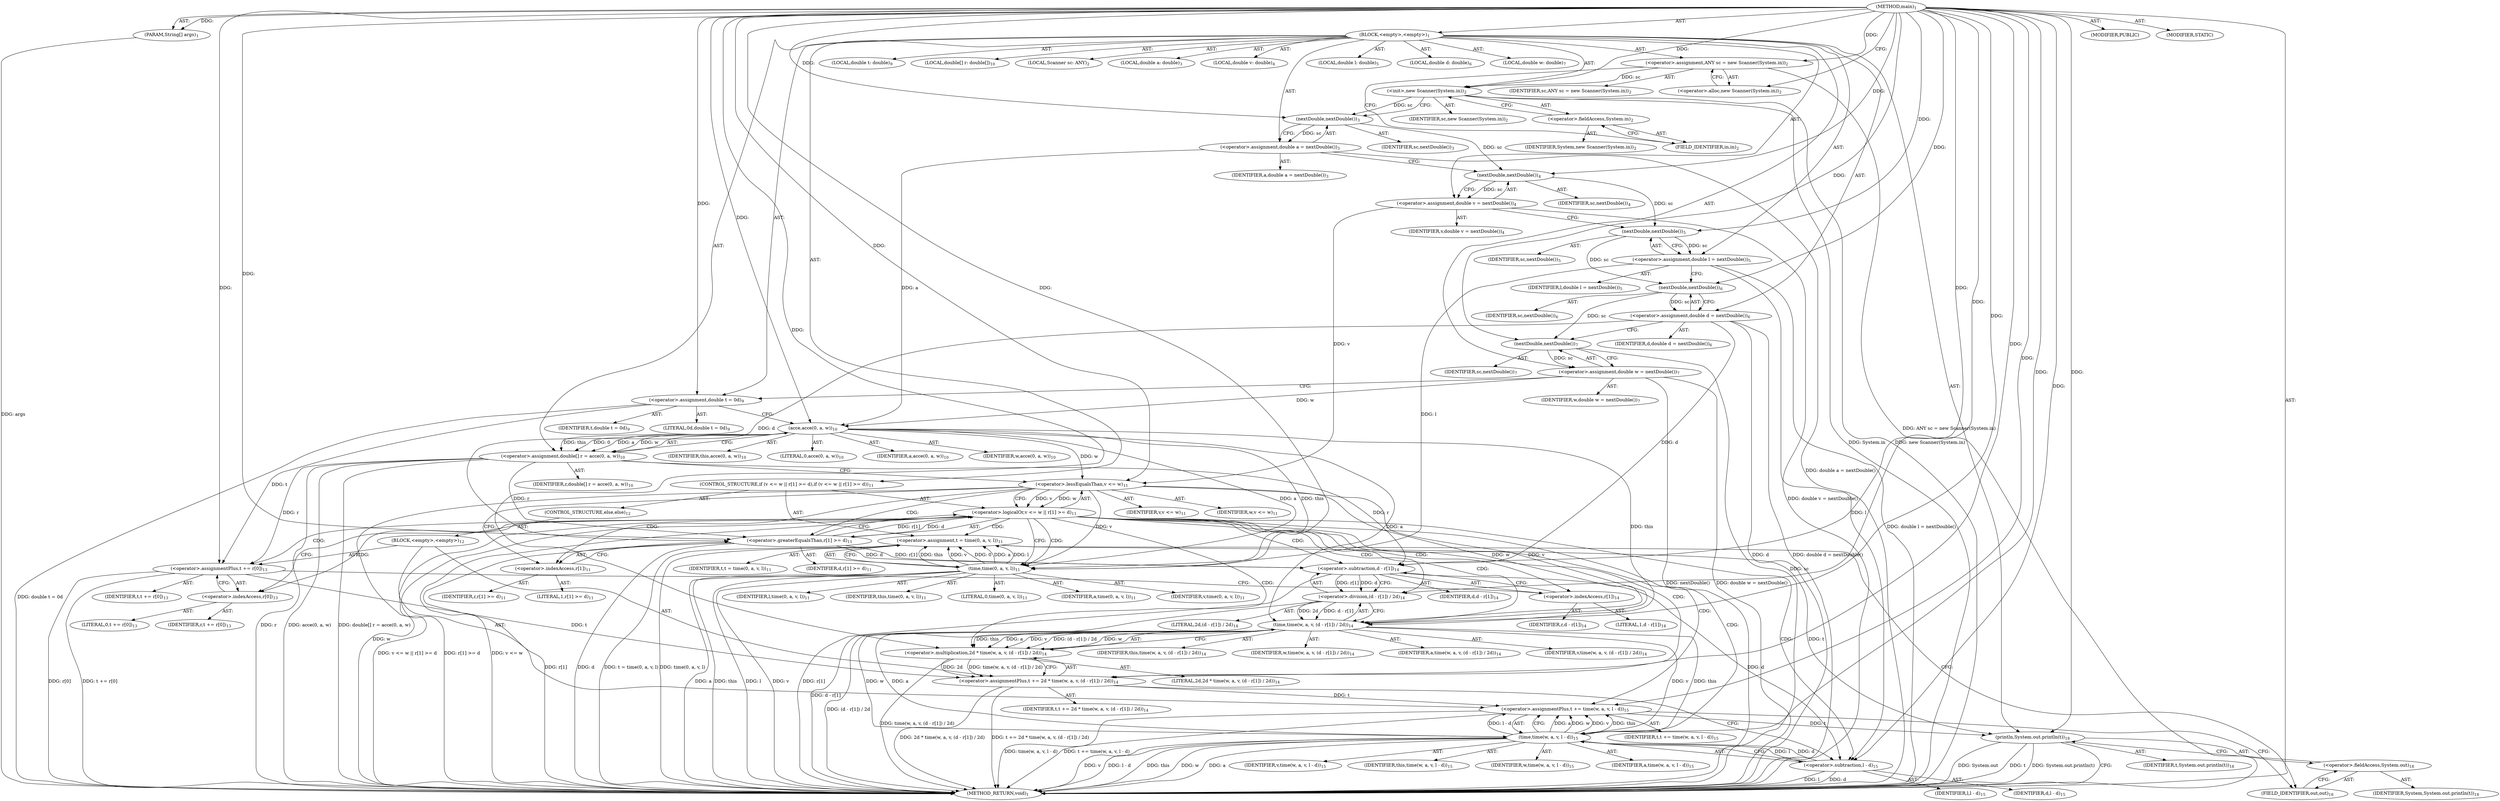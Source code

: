 digraph "main" {  
"19" [label = <(METHOD,main)<SUB>1</SUB>> ]
"20" [label = <(PARAM,String[] args)<SUB>1</SUB>> ]
"21" [label = <(BLOCK,&lt;empty&gt;,&lt;empty&gt;)<SUB>1</SUB>> ]
"4" [label = <(LOCAL,Scanner sc: ANY)<SUB>2</SUB>> ]
"22" [label = <(&lt;operator&gt;.assignment,ANY sc = new Scanner(System.in))<SUB>2</SUB>> ]
"23" [label = <(IDENTIFIER,sc,ANY sc = new Scanner(System.in))<SUB>2</SUB>> ]
"24" [label = <(&lt;operator&gt;.alloc,new Scanner(System.in))<SUB>2</SUB>> ]
"25" [label = <(&lt;init&gt;,new Scanner(System.in))<SUB>2</SUB>> ]
"3" [label = <(IDENTIFIER,sc,new Scanner(System.in))<SUB>2</SUB>> ]
"26" [label = <(&lt;operator&gt;.fieldAccess,System.in)<SUB>2</SUB>> ]
"27" [label = <(IDENTIFIER,System,new Scanner(System.in))<SUB>2</SUB>> ]
"28" [label = <(FIELD_IDENTIFIER,in,in)<SUB>2</SUB>> ]
"29" [label = <(LOCAL,double a: double)<SUB>3</SUB>> ]
"30" [label = <(&lt;operator&gt;.assignment,double a = nextDouble())<SUB>3</SUB>> ]
"31" [label = <(IDENTIFIER,a,double a = nextDouble())<SUB>3</SUB>> ]
"32" [label = <(nextDouble,nextDouble())<SUB>3</SUB>> ]
"33" [label = <(IDENTIFIER,sc,nextDouble())<SUB>3</SUB>> ]
"34" [label = <(LOCAL,double v: double)<SUB>4</SUB>> ]
"35" [label = <(&lt;operator&gt;.assignment,double v = nextDouble())<SUB>4</SUB>> ]
"36" [label = <(IDENTIFIER,v,double v = nextDouble())<SUB>4</SUB>> ]
"37" [label = <(nextDouble,nextDouble())<SUB>4</SUB>> ]
"38" [label = <(IDENTIFIER,sc,nextDouble())<SUB>4</SUB>> ]
"39" [label = <(LOCAL,double l: double)<SUB>5</SUB>> ]
"40" [label = <(&lt;operator&gt;.assignment,double l = nextDouble())<SUB>5</SUB>> ]
"41" [label = <(IDENTIFIER,l,double l = nextDouble())<SUB>5</SUB>> ]
"42" [label = <(nextDouble,nextDouble())<SUB>5</SUB>> ]
"43" [label = <(IDENTIFIER,sc,nextDouble())<SUB>5</SUB>> ]
"44" [label = <(LOCAL,double d: double)<SUB>6</SUB>> ]
"45" [label = <(&lt;operator&gt;.assignment,double d = nextDouble())<SUB>6</SUB>> ]
"46" [label = <(IDENTIFIER,d,double d = nextDouble())<SUB>6</SUB>> ]
"47" [label = <(nextDouble,nextDouble())<SUB>6</SUB>> ]
"48" [label = <(IDENTIFIER,sc,nextDouble())<SUB>6</SUB>> ]
"49" [label = <(LOCAL,double w: double)<SUB>7</SUB>> ]
"50" [label = <(&lt;operator&gt;.assignment,double w = nextDouble())<SUB>7</SUB>> ]
"51" [label = <(IDENTIFIER,w,double w = nextDouble())<SUB>7</SUB>> ]
"52" [label = <(nextDouble,nextDouble())<SUB>7</SUB>> ]
"53" [label = <(IDENTIFIER,sc,nextDouble())<SUB>7</SUB>> ]
"54" [label = <(LOCAL,double t: double)<SUB>9</SUB>> ]
"55" [label = <(&lt;operator&gt;.assignment,double t = 0d)<SUB>9</SUB>> ]
"56" [label = <(IDENTIFIER,t,double t = 0d)<SUB>9</SUB>> ]
"57" [label = <(LITERAL,0d,double t = 0d)<SUB>9</SUB>> ]
"58" [label = <(LOCAL,double[] r: double[])<SUB>10</SUB>> ]
"59" [label = <(&lt;operator&gt;.assignment,double[] r = acce(0, a, w))<SUB>10</SUB>> ]
"60" [label = <(IDENTIFIER,r,double[] r = acce(0, a, w))<SUB>10</SUB>> ]
"61" [label = <(acce,acce(0, a, w))<SUB>10</SUB>> ]
"62" [label = <(IDENTIFIER,this,acce(0, a, w))<SUB>10</SUB>> ]
"63" [label = <(LITERAL,0,acce(0, a, w))<SUB>10</SUB>> ]
"64" [label = <(IDENTIFIER,a,acce(0, a, w))<SUB>10</SUB>> ]
"65" [label = <(IDENTIFIER,w,acce(0, a, w))<SUB>10</SUB>> ]
"66" [label = <(CONTROL_STRUCTURE,if (v &lt;= w || r[1] &gt;= d),if (v &lt;= w || r[1] &gt;= d))<SUB>11</SUB>> ]
"67" [label = <(&lt;operator&gt;.logicalOr,v &lt;= w || r[1] &gt;= d)<SUB>11</SUB>> ]
"68" [label = <(&lt;operator&gt;.lessEqualsThan,v &lt;= w)<SUB>11</SUB>> ]
"69" [label = <(IDENTIFIER,v,v &lt;= w)<SUB>11</SUB>> ]
"70" [label = <(IDENTIFIER,w,v &lt;= w)<SUB>11</SUB>> ]
"71" [label = <(&lt;operator&gt;.greaterEqualsThan,r[1] &gt;= d)<SUB>11</SUB>> ]
"72" [label = <(&lt;operator&gt;.indexAccess,r[1])<SUB>11</SUB>> ]
"73" [label = <(IDENTIFIER,r,r[1] &gt;= d)<SUB>11</SUB>> ]
"74" [label = <(LITERAL,1,r[1] &gt;= d)<SUB>11</SUB>> ]
"75" [label = <(IDENTIFIER,d,r[1] &gt;= d)<SUB>11</SUB>> ]
"76" [label = <(&lt;operator&gt;.assignment,t = time(0, a, v, l))<SUB>11</SUB>> ]
"77" [label = <(IDENTIFIER,t,t = time(0, a, v, l))<SUB>11</SUB>> ]
"78" [label = <(time,time(0, a, v, l))<SUB>11</SUB>> ]
"79" [label = <(IDENTIFIER,this,time(0, a, v, l))<SUB>11</SUB>> ]
"80" [label = <(LITERAL,0,time(0, a, v, l))<SUB>11</SUB>> ]
"81" [label = <(IDENTIFIER,a,time(0, a, v, l))<SUB>11</SUB>> ]
"82" [label = <(IDENTIFIER,v,time(0, a, v, l))<SUB>11</SUB>> ]
"83" [label = <(IDENTIFIER,l,time(0, a, v, l))<SUB>11</SUB>> ]
"84" [label = <(CONTROL_STRUCTURE,else,else)<SUB>12</SUB>> ]
"85" [label = <(BLOCK,&lt;empty&gt;,&lt;empty&gt;)<SUB>12</SUB>> ]
"86" [label = <(&lt;operator&gt;.assignmentPlus,t += r[0])<SUB>13</SUB>> ]
"87" [label = <(IDENTIFIER,t,t += r[0])<SUB>13</SUB>> ]
"88" [label = <(&lt;operator&gt;.indexAccess,r[0])<SUB>13</SUB>> ]
"89" [label = <(IDENTIFIER,r,t += r[0])<SUB>13</SUB>> ]
"90" [label = <(LITERAL,0,t += r[0])<SUB>13</SUB>> ]
"91" [label = <(&lt;operator&gt;.assignmentPlus,t += 2d * time(w, a, v, (d - r[1]) / 2d))<SUB>14</SUB>> ]
"92" [label = <(IDENTIFIER,t,t += 2d * time(w, a, v, (d - r[1]) / 2d))<SUB>14</SUB>> ]
"93" [label = <(&lt;operator&gt;.multiplication,2d * time(w, a, v, (d - r[1]) / 2d))<SUB>14</SUB>> ]
"94" [label = <(LITERAL,2d,2d * time(w, a, v, (d - r[1]) / 2d))<SUB>14</SUB>> ]
"95" [label = <(time,time(w, a, v, (d - r[1]) / 2d))<SUB>14</SUB>> ]
"96" [label = <(IDENTIFIER,this,time(w, a, v, (d - r[1]) / 2d))<SUB>14</SUB>> ]
"97" [label = <(IDENTIFIER,w,time(w, a, v, (d - r[1]) / 2d))<SUB>14</SUB>> ]
"98" [label = <(IDENTIFIER,a,time(w, a, v, (d - r[1]) / 2d))<SUB>14</SUB>> ]
"99" [label = <(IDENTIFIER,v,time(w, a, v, (d - r[1]) / 2d))<SUB>14</SUB>> ]
"100" [label = <(&lt;operator&gt;.division,(d - r[1]) / 2d)<SUB>14</SUB>> ]
"101" [label = <(&lt;operator&gt;.subtraction,d - r[1])<SUB>14</SUB>> ]
"102" [label = <(IDENTIFIER,d,d - r[1])<SUB>14</SUB>> ]
"103" [label = <(&lt;operator&gt;.indexAccess,r[1])<SUB>14</SUB>> ]
"104" [label = <(IDENTIFIER,r,d - r[1])<SUB>14</SUB>> ]
"105" [label = <(LITERAL,1,d - r[1])<SUB>14</SUB>> ]
"106" [label = <(LITERAL,2d,(d - r[1]) / 2d)<SUB>14</SUB>> ]
"107" [label = <(&lt;operator&gt;.assignmentPlus,t += time(w, a, v, l - d))<SUB>15</SUB>> ]
"108" [label = <(IDENTIFIER,t,t += time(w, a, v, l - d))<SUB>15</SUB>> ]
"109" [label = <(time,time(w, a, v, l - d))<SUB>15</SUB>> ]
"110" [label = <(IDENTIFIER,this,time(w, a, v, l - d))<SUB>15</SUB>> ]
"111" [label = <(IDENTIFIER,w,time(w, a, v, l - d))<SUB>15</SUB>> ]
"112" [label = <(IDENTIFIER,a,time(w, a, v, l - d))<SUB>15</SUB>> ]
"113" [label = <(IDENTIFIER,v,time(w, a, v, l - d))<SUB>15</SUB>> ]
"114" [label = <(&lt;operator&gt;.subtraction,l - d)<SUB>15</SUB>> ]
"115" [label = <(IDENTIFIER,l,l - d)<SUB>15</SUB>> ]
"116" [label = <(IDENTIFIER,d,l - d)<SUB>15</SUB>> ]
"117" [label = <(println,System.out.println(t))<SUB>18</SUB>> ]
"118" [label = <(&lt;operator&gt;.fieldAccess,System.out)<SUB>18</SUB>> ]
"119" [label = <(IDENTIFIER,System,System.out.println(t))<SUB>18</SUB>> ]
"120" [label = <(FIELD_IDENTIFIER,out,out)<SUB>18</SUB>> ]
"121" [label = <(IDENTIFIER,t,System.out.println(t))<SUB>18</SUB>> ]
"122" [label = <(MODIFIER,PUBLIC)> ]
"123" [label = <(MODIFIER,STATIC)> ]
"124" [label = <(METHOD_RETURN,void)<SUB>1</SUB>> ]
  "19" -> "20"  [ label = "AST: "] 
  "19" -> "21"  [ label = "AST: "] 
  "19" -> "122"  [ label = "AST: "] 
  "19" -> "123"  [ label = "AST: "] 
  "19" -> "124"  [ label = "AST: "] 
  "21" -> "4"  [ label = "AST: "] 
  "21" -> "22"  [ label = "AST: "] 
  "21" -> "25"  [ label = "AST: "] 
  "21" -> "29"  [ label = "AST: "] 
  "21" -> "30"  [ label = "AST: "] 
  "21" -> "34"  [ label = "AST: "] 
  "21" -> "35"  [ label = "AST: "] 
  "21" -> "39"  [ label = "AST: "] 
  "21" -> "40"  [ label = "AST: "] 
  "21" -> "44"  [ label = "AST: "] 
  "21" -> "45"  [ label = "AST: "] 
  "21" -> "49"  [ label = "AST: "] 
  "21" -> "50"  [ label = "AST: "] 
  "21" -> "54"  [ label = "AST: "] 
  "21" -> "55"  [ label = "AST: "] 
  "21" -> "58"  [ label = "AST: "] 
  "21" -> "59"  [ label = "AST: "] 
  "21" -> "66"  [ label = "AST: "] 
  "21" -> "117"  [ label = "AST: "] 
  "22" -> "23"  [ label = "AST: "] 
  "22" -> "24"  [ label = "AST: "] 
  "25" -> "3"  [ label = "AST: "] 
  "25" -> "26"  [ label = "AST: "] 
  "26" -> "27"  [ label = "AST: "] 
  "26" -> "28"  [ label = "AST: "] 
  "30" -> "31"  [ label = "AST: "] 
  "30" -> "32"  [ label = "AST: "] 
  "32" -> "33"  [ label = "AST: "] 
  "35" -> "36"  [ label = "AST: "] 
  "35" -> "37"  [ label = "AST: "] 
  "37" -> "38"  [ label = "AST: "] 
  "40" -> "41"  [ label = "AST: "] 
  "40" -> "42"  [ label = "AST: "] 
  "42" -> "43"  [ label = "AST: "] 
  "45" -> "46"  [ label = "AST: "] 
  "45" -> "47"  [ label = "AST: "] 
  "47" -> "48"  [ label = "AST: "] 
  "50" -> "51"  [ label = "AST: "] 
  "50" -> "52"  [ label = "AST: "] 
  "52" -> "53"  [ label = "AST: "] 
  "55" -> "56"  [ label = "AST: "] 
  "55" -> "57"  [ label = "AST: "] 
  "59" -> "60"  [ label = "AST: "] 
  "59" -> "61"  [ label = "AST: "] 
  "61" -> "62"  [ label = "AST: "] 
  "61" -> "63"  [ label = "AST: "] 
  "61" -> "64"  [ label = "AST: "] 
  "61" -> "65"  [ label = "AST: "] 
  "66" -> "67"  [ label = "AST: "] 
  "66" -> "76"  [ label = "AST: "] 
  "66" -> "84"  [ label = "AST: "] 
  "67" -> "68"  [ label = "AST: "] 
  "67" -> "71"  [ label = "AST: "] 
  "68" -> "69"  [ label = "AST: "] 
  "68" -> "70"  [ label = "AST: "] 
  "71" -> "72"  [ label = "AST: "] 
  "71" -> "75"  [ label = "AST: "] 
  "72" -> "73"  [ label = "AST: "] 
  "72" -> "74"  [ label = "AST: "] 
  "76" -> "77"  [ label = "AST: "] 
  "76" -> "78"  [ label = "AST: "] 
  "78" -> "79"  [ label = "AST: "] 
  "78" -> "80"  [ label = "AST: "] 
  "78" -> "81"  [ label = "AST: "] 
  "78" -> "82"  [ label = "AST: "] 
  "78" -> "83"  [ label = "AST: "] 
  "84" -> "85"  [ label = "AST: "] 
  "85" -> "86"  [ label = "AST: "] 
  "85" -> "91"  [ label = "AST: "] 
  "85" -> "107"  [ label = "AST: "] 
  "86" -> "87"  [ label = "AST: "] 
  "86" -> "88"  [ label = "AST: "] 
  "88" -> "89"  [ label = "AST: "] 
  "88" -> "90"  [ label = "AST: "] 
  "91" -> "92"  [ label = "AST: "] 
  "91" -> "93"  [ label = "AST: "] 
  "93" -> "94"  [ label = "AST: "] 
  "93" -> "95"  [ label = "AST: "] 
  "95" -> "96"  [ label = "AST: "] 
  "95" -> "97"  [ label = "AST: "] 
  "95" -> "98"  [ label = "AST: "] 
  "95" -> "99"  [ label = "AST: "] 
  "95" -> "100"  [ label = "AST: "] 
  "100" -> "101"  [ label = "AST: "] 
  "100" -> "106"  [ label = "AST: "] 
  "101" -> "102"  [ label = "AST: "] 
  "101" -> "103"  [ label = "AST: "] 
  "103" -> "104"  [ label = "AST: "] 
  "103" -> "105"  [ label = "AST: "] 
  "107" -> "108"  [ label = "AST: "] 
  "107" -> "109"  [ label = "AST: "] 
  "109" -> "110"  [ label = "AST: "] 
  "109" -> "111"  [ label = "AST: "] 
  "109" -> "112"  [ label = "AST: "] 
  "109" -> "113"  [ label = "AST: "] 
  "109" -> "114"  [ label = "AST: "] 
  "114" -> "115"  [ label = "AST: "] 
  "114" -> "116"  [ label = "AST: "] 
  "117" -> "118"  [ label = "AST: "] 
  "117" -> "121"  [ label = "AST: "] 
  "118" -> "119"  [ label = "AST: "] 
  "118" -> "120"  [ label = "AST: "] 
  "22" -> "28"  [ label = "CFG: "] 
  "25" -> "32"  [ label = "CFG: "] 
  "30" -> "37"  [ label = "CFG: "] 
  "35" -> "42"  [ label = "CFG: "] 
  "40" -> "47"  [ label = "CFG: "] 
  "45" -> "52"  [ label = "CFG: "] 
  "50" -> "55"  [ label = "CFG: "] 
  "55" -> "61"  [ label = "CFG: "] 
  "59" -> "68"  [ label = "CFG: "] 
  "117" -> "124"  [ label = "CFG: "] 
  "24" -> "22"  [ label = "CFG: "] 
  "26" -> "25"  [ label = "CFG: "] 
  "32" -> "30"  [ label = "CFG: "] 
  "37" -> "35"  [ label = "CFG: "] 
  "42" -> "40"  [ label = "CFG: "] 
  "47" -> "45"  [ label = "CFG: "] 
  "52" -> "50"  [ label = "CFG: "] 
  "61" -> "59"  [ label = "CFG: "] 
  "67" -> "78"  [ label = "CFG: "] 
  "67" -> "88"  [ label = "CFG: "] 
  "76" -> "120"  [ label = "CFG: "] 
  "118" -> "117"  [ label = "CFG: "] 
  "28" -> "26"  [ label = "CFG: "] 
  "68" -> "67"  [ label = "CFG: "] 
  "68" -> "72"  [ label = "CFG: "] 
  "71" -> "67"  [ label = "CFG: "] 
  "78" -> "76"  [ label = "CFG: "] 
  "120" -> "118"  [ label = "CFG: "] 
  "72" -> "71"  [ label = "CFG: "] 
  "86" -> "103"  [ label = "CFG: "] 
  "91" -> "114"  [ label = "CFG: "] 
  "107" -> "120"  [ label = "CFG: "] 
  "88" -> "86"  [ label = "CFG: "] 
  "93" -> "91"  [ label = "CFG: "] 
  "109" -> "107"  [ label = "CFG: "] 
  "95" -> "93"  [ label = "CFG: "] 
  "114" -> "109"  [ label = "CFG: "] 
  "100" -> "95"  [ label = "CFG: "] 
  "101" -> "100"  [ label = "CFG: "] 
  "103" -> "101"  [ label = "CFG: "] 
  "19" -> "24"  [ label = "CFG: "] 
  "20" -> "124"  [ label = "DDG: args"] 
  "22" -> "124"  [ label = "DDG: ANY sc = new Scanner(System.in)"] 
  "25" -> "124"  [ label = "DDG: System.in"] 
  "25" -> "124"  [ label = "DDG: new Scanner(System.in)"] 
  "30" -> "124"  [ label = "DDG: double a = nextDouble()"] 
  "35" -> "124"  [ label = "DDG: double v = nextDouble()"] 
  "40" -> "124"  [ label = "DDG: double l = nextDouble()"] 
  "45" -> "124"  [ label = "DDG: d"] 
  "45" -> "124"  [ label = "DDG: double d = nextDouble()"] 
  "52" -> "124"  [ label = "DDG: sc"] 
  "50" -> "124"  [ label = "DDG: nextDouble()"] 
  "50" -> "124"  [ label = "DDG: double w = nextDouble()"] 
  "55" -> "124"  [ label = "DDG: double t = 0d"] 
  "59" -> "124"  [ label = "DDG: r"] 
  "59" -> "124"  [ label = "DDG: acce(0, a, w)"] 
  "59" -> "124"  [ label = "DDG: double[] r = acce(0, a, w)"] 
  "68" -> "124"  [ label = "DDG: w"] 
  "67" -> "124"  [ label = "DDG: v &lt;= w"] 
  "71" -> "124"  [ label = "DDG: r[1]"] 
  "71" -> "124"  [ label = "DDG: d"] 
  "67" -> "124"  [ label = "DDG: r[1] &gt;= d"] 
  "67" -> "124"  [ label = "DDG: v &lt;= w || r[1] &gt;= d"] 
  "86" -> "124"  [ label = "DDG: r[0]"] 
  "86" -> "124"  [ label = "DDG: t += r[0]"] 
  "101" -> "124"  [ label = "DDG: r[1]"] 
  "100" -> "124"  [ label = "DDG: d - r[1]"] 
  "95" -> "124"  [ label = "DDG: (d - r[1]) / 2d"] 
  "93" -> "124"  [ label = "DDG: time(w, a, v, (d - r[1]) / 2d)"] 
  "91" -> "124"  [ label = "DDG: 2d * time(w, a, v, (d - r[1]) / 2d)"] 
  "91" -> "124"  [ label = "DDG: t += 2d * time(w, a, v, (d - r[1]) / 2d)"] 
  "109" -> "124"  [ label = "DDG: this"] 
  "109" -> "124"  [ label = "DDG: w"] 
  "109" -> "124"  [ label = "DDG: a"] 
  "109" -> "124"  [ label = "DDG: v"] 
  "114" -> "124"  [ label = "DDG: l"] 
  "114" -> "124"  [ label = "DDG: d"] 
  "109" -> "124"  [ label = "DDG: l - d"] 
  "107" -> "124"  [ label = "DDG: time(w, a, v, l - d)"] 
  "107" -> "124"  [ label = "DDG: t += time(w, a, v, l - d)"] 
  "78" -> "124"  [ label = "DDG: this"] 
  "78" -> "124"  [ label = "DDG: a"] 
  "78" -> "124"  [ label = "DDG: v"] 
  "78" -> "124"  [ label = "DDG: l"] 
  "76" -> "124"  [ label = "DDG: time(0, a, v, l)"] 
  "76" -> "124"  [ label = "DDG: t = time(0, a, v, l)"] 
  "117" -> "124"  [ label = "DDG: System.out"] 
  "117" -> "124"  [ label = "DDG: t"] 
  "117" -> "124"  [ label = "DDG: System.out.println(t)"] 
  "19" -> "20"  [ label = "DDG: "] 
  "19" -> "22"  [ label = "DDG: "] 
  "32" -> "30"  [ label = "DDG: sc"] 
  "37" -> "35"  [ label = "DDG: sc"] 
  "42" -> "40"  [ label = "DDG: sc"] 
  "47" -> "45"  [ label = "DDG: sc"] 
  "52" -> "50"  [ label = "DDG: sc"] 
  "19" -> "55"  [ label = "DDG: "] 
  "61" -> "59"  [ label = "DDG: this"] 
  "61" -> "59"  [ label = "DDG: 0"] 
  "61" -> "59"  [ label = "DDG: a"] 
  "61" -> "59"  [ label = "DDG: w"] 
  "22" -> "25"  [ label = "DDG: sc"] 
  "19" -> "25"  [ label = "DDG: "] 
  "78" -> "76"  [ label = "DDG: this"] 
  "78" -> "76"  [ label = "DDG: v"] 
  "78" -> "76"  [ label = "DDG: 0"] 
  "78" -> "76"  [ label = "DDG: a"] 
  "78" -> "76"  [ label = "DDG: l"] 
  "107" -> "117"  [ label = "DDG: t"] 
  "76" -> "117"  [ label = "DDG: t"] 
  "19" -> "117"  [ label = "DDG: "] 
  "25" -> "32"  [ label = "DDG: sc"] 
  "19" -> "32"  [ label = "DDG: "] 
  "32" -> "37"  [ label = "DDG: sc"] 
  "19" -> "37"  [ label = "DDG: "] 
  "37" -> "42"  [ label = "DDG: sc"] 
  "19" -> "42"  [ label = "DDG: "] 
  "42" -> "47"  [ label = "DDG: sc"] 
  "19" -> "47"  [ label = "DDG: "] 
  "47" -> "52"  [ label = "DDG: sc"] 
  "19" -> "52"  [ label = "DDG: "] 
  "19" -> "61"  [ label = "DDG: "] 
  "30" -> "61"  [ label = "DDG: a"] 
  "50" -> "61"  [ label = "DDG: w"] 
  "68" -> "67"  [ label = "DDG: v"] 
  "68" -> "67"  [ label = "DDG: w"] 
  "71" -> "67"  [ label = "DDG: r[1]"] 
  "71" -> "67"  [ label = "DDG: d"] 
  "35" -> "68"  [ label = "DDG: v"] 
  "19" -> "68"  [ label = "DDG: "] 
  "61" -> "68"  [ label = "DDG: w"] 
  "59" -> "71"  [ label = "DDG: r"] 
  "45" -> "71"  [ label = "DDG: d"] 
  "19" -> "71"  [ label = "DDG: "] 
  "61" -> "78"  [ label = "DDG: this"] 
  "19" -> "78"  [ label = "DDG: "] 
  "61" -> "78"  [ label = "DDG: a"] 
  "68" -> "78"  [ label = "DDG: v"] 
  "40" -> "78"  [ label = "DDG: l"] 
  "59" -> "86"  [ label = "DDG: r"] 
  "93" -> "91"  [ label = "DDG: 2d"] 
  "93" -> "91"  [ label = "DDG: time(w, a, v, (d - r[1]) / 2d)"] 
  "109" -> "107"  [ label = "DDG: a"] 
  "109" -> "107"  [ label = "DDG: w"] 
  "109" -> "107"  [ label = "DDG: v"] 
  "109" -> "107"  [ label = "DDG: this"] 
  "109" -> "107"  [ label = "DDG: l - d"] 
  "55" -> "86"  [ label = "DDG: t"] 
  "19" -> "86"  [ label = "DDG: "] 
  "86" -> "91"  [ label = "DDG: t"] 
  "19" -> "91"  [ label = "DDG: "] 
  "91" -> "107"  [ label = "DDG: t"] 
  "19" -> "107"  [ label = "DDG: "] 
  "19" -> "93"  [ label = "DDG: "] 
  "95" -> "93"  [ label = "DDG: this"] 
  "95" -> "93"  [ label = "DDG: w"] 
  "95" -> "93"  [ label = "DDG: a"] 
  "95" -> "93"  [ label = "DDG: v"] 
  "95" -> "93"  [ label = "DDG: (d - r[1]) / 2d"] 
  "95" -> "109"  [ label = "DDG: this"] 
  "19" -> "109"  [ label = "DDG: "] 
  "95" -> "109"  [ label = "DDG: w"] 
  "95" -> "109"  [ label = "DDG: a"] 
  "95" -> "109"  [ label = "DDG: v"] 
  "114" -> "109"  [ label = "DDG: l"] 
  "114" -> "109"  [ label = "DDG: d"] 
  "61" -> "95"  [ label = "DDG: this"] 
  "19" -> "95"  [ label = "DDG: "] 
  "68" -> "95"  [ label = "DDG: w"] 
  "61" -> "95"  [ label = "DDG: a"] 
  "68" -> "95"  [ label = "DDG: v"] 
  "100" -> "95"  [ label = "DDG: d - r[1]"] 
  "100" -> "95"  [ label = "DDG: 2d"] 
  "40" -> "114"  [ label = "DDG: l"] 
  "19" -> "114"  [ label = "DDG: "] 
  "101" -> "114"  [ label = "DDG: d"] 
  "101" -> "100"  [ label = "DDG: d"] 
  "101" -> "100"  [ label = "DDG: r[1]"] 
  "19" -> "100"  [ label = "DDG: "] 
  "45" -> "101"  [ label = "DDG: d"] 
  "71" -> "101"  [ label = "DDG: d"] 
  "19" -> "101"  [ label = "DDG: "] 
  "59" -> "101"  [ label = "DDG: r"] 
  "71" -> "101"  [ label = "DDG: r[1]"] 
  "67" -> "107"  [ label = "CDG: "] 
  "67" -> "100"  [ label = "CDG: "] 
  "67" -> "114"  [ label = "CDG: "] 
  "67" -> "103"  [ label = "CDG: "] 
  "67" -> "88"  [ label = "CDG: "] 
  "67" -> "95"  [ label = "CDG: "] 
  "67" -> "76"  [ label = "CDG: "] 
  "67" -> "91"  [ label = "CDG: "] 
  "67" -> "93"  [ label = "CDG: "] 
  "67" -> "101"  [ label = "CDG: "] 
  "67" -> "78"  [ label = "CDG: "] 
  "67" -> "109"  [ label = "CDG: "] 
  "67" -> "86"  [ label = "CDG: "] 
  "68" -> "71"  [ label = "CDG: "] 
  "68" -> "72"  [ label = "CDG: "] 
}
